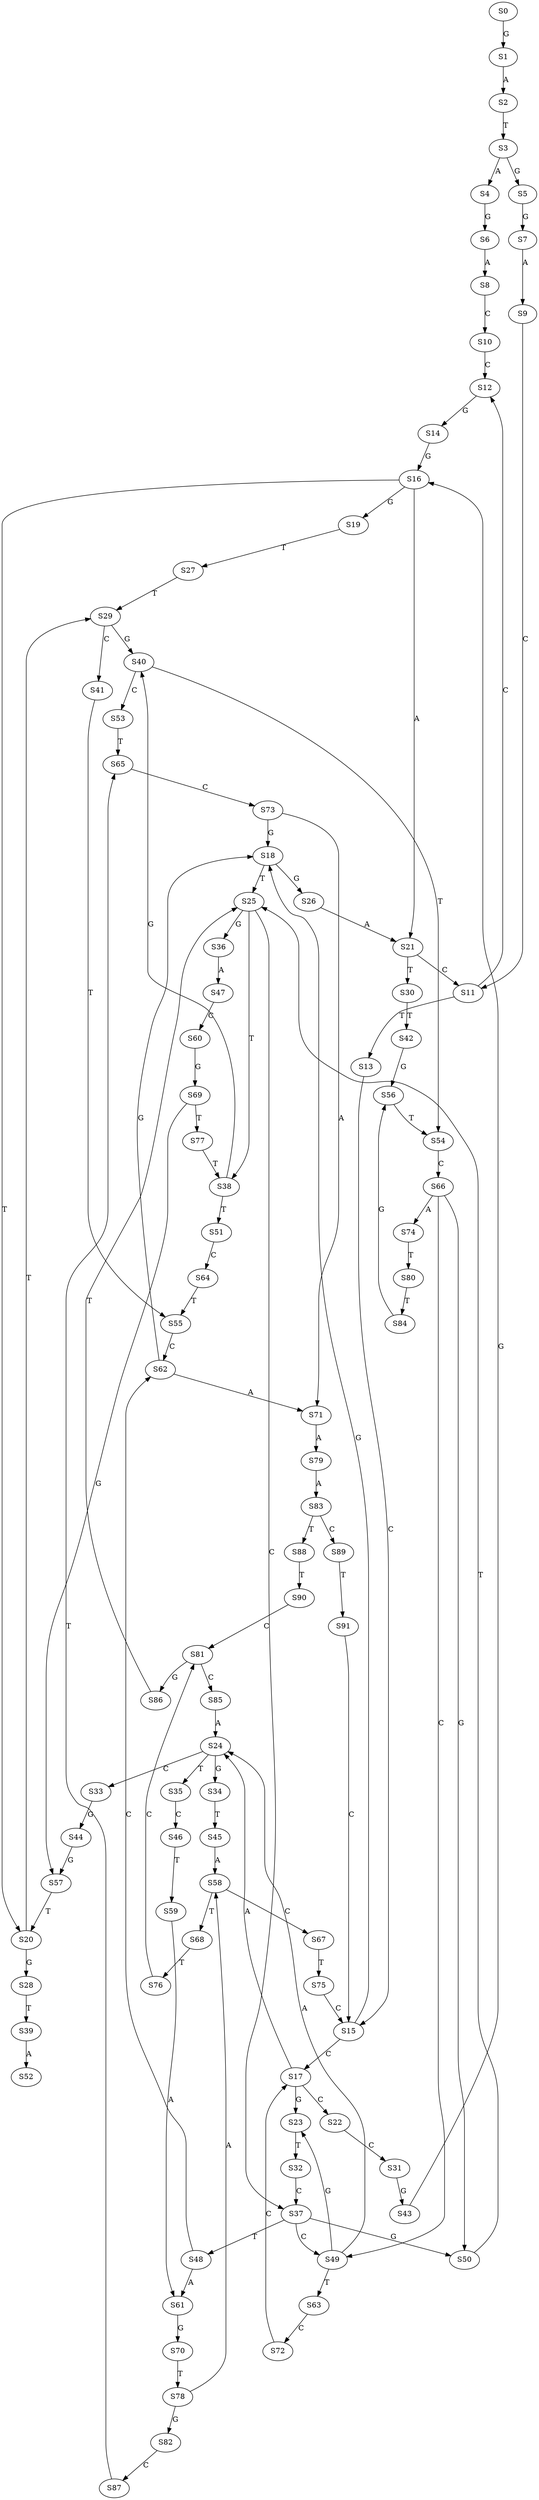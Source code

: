 strict digraph  {
	S0 -> S1 [ label = G ];
	S1 -> S2 [ label = A ];
	S2 -> S3 [ label = T ];
	S3 -> S4 [ label = A ];
	S3 -> S5 [ label = G ];
	S4 -> S6 [ label = G ];
	S5 -> S7 [ label = G ];
	S6 -> S8 [ label = A ];
	S7 -> S9 [ label = A ];
	S8 -> S10 [ label = C ];
	S9 -> S11 [ label = C ];
	S10 -> S12 [ label = C ];
	S11 -> S13 [ label = T ];
	S11 -> S12 [ label = C ];
	S12 -> S14 [ label = G ];
	S13 -> S15 [ label = C ];
	S14 -> S16 [ label = G ];
	S15 -> S17 [ label = C ];
	S15 -> S18 [ label = G ];
	S16 -> S19 [ label = G ];
	S16 -> S20 [ label = T ];
	S16 -> S21 [ label = A ];
	S17 -> S22 [ label = C ];
	S17 -> S23 [ label = G ];
	S17 -> S24 [ label = A ];
	S18 -> S25 [ label = T ];
	S18 -> S26 [ label = G ];
	S19 -> S27 [ label = T ];
	S20 -> S28 [ label = G ];
	S20 -> S29 [ label = T ];
	S21 -> S11 [ label = C ];
	S21 -> S30 [ label = T ];
	S22 -> S31 [ label = C ];
	S23 -> S32 [ label = T ];
	S24 -> S33 [ label = C ];
	S24 -> S34 [ label = G ];
	S24 -> S35 [ label = T ];
	S25 -> S36 [ label = G ];
	S25 -> S37 [ label = C ];
	S25 -> S38 [ label = T ];
	S26 -> S21 [ label = A ];
	S27 -> S29 [ label = T ];
	S28 -> S39 [ label = T ];
	S29 -> S40 [ label = G ];
	S29 -> S41 [ label = C ];
	S30 -> S42 [ label = T ];
	S31 -> S43 [ label = G ];
	S32 -> S37 [ label = C ];
	S33 -> S44 [ label = G ];
	S34 -> S45 [ label = T ];
	S35 -> S46 [ label = C ];
	S36 -> S47 [ label = A ];
	S37 -> S48 [ label = T ];
	S37 -> S49 [ label = C ];
	S37 -> S50 [ label = G ];
	S38 -> S40 [ label = G ];
	S38 -> S51 [ label = T ];
	S39 -> S52 [ label = A ];
	S40 -> S53 [ label = C ];
	S40 -> S54 [ label = T ];
	S41 -> S55 [ label = T ];
	S42 -> S56 [ label = G ];
	S43 -> S16 [ label = G ];
	S44 -> S57 [ label = G ];
	S45 -> S58 [ label = A ];
	S46 -> S59 [ label = T ];
	S47 -> S60 [ label = C ];
	S48 -> S61 [ label = A ];
	S48 -> S62 [ label = C ];
	S49 -> S23 [ label = G ];
	S49 -> S24 [ label = A ];
	S49 -> S63 [ label = T ];
	S50 -> S25 [ label = T ];
	S51 -> S64 [ label = C ];
	S53 -> S65 [ label = T ];
	S54 -> S66 [ label = C ];
	S55 -> S62 [ label = C ];
	S56 -> S54 [ label = T ];
	S57 -> S20 [ label = T ];
	S58 -> S67 [ label = C ];
	S58 -> S68 [ label = T ];
	S59 -> S61 [ label = A ];
	S60 -> S69 [ label = G ];
	S61 -> S70 [ label = G ];
	S62 -> S18 [ label = G ];
	S62 -> S71 [ label = A ];
	S63 -> S72 [ label = C ];
	S64 -> S55 [ label = T ];
	S65 -> S73 [ label = C ];
	S66 -> S49 [ label = C ];
	S66 -> S74 [ label = A ];
	S66 -> S50 [ label = G ];
	S67 -> S75 [ label = T ];
	S68 -> S76 [ label = T ];
	S69 -> S77 [ label = T ];
	S69 -> S57 [ label = G ];
	S70 -> S78 [ label = T ];
	S71 -> S79 [ label = A ];
	S72 -> S17 [ label = C ];
	S73 -> S71 [ label = A ];
	S73 -> S18 [ label = G ];
	S74 -> S80 [ label = T ];
	S75 -> S15 [ label = C ];
	S76 -> S81 [ label = C ];
	S77 -> S38 [ label = T ];
	S78 -> S82 [ label = G ];
	S78 -> S58 [ label = A ];
	S79 -> S83 [ label = A ];
	S80 -> S84 [ label = T ];
	S81 -> S85 [ label = C ];
	S81 -> S86 [ label = G ];
	S82 -> S87 [ label = C ];
	S83 -> S88 [ label = T ];
	S83 -> S89 [ label = C ];
	S84 -> S56 [ label = G ];
	S85 -> S24 [ label = A ];
	S86 -> S25 [ label = T ];
	S87 -> S65 [ label = T ];
	S88 -> S90 [ label = T ];
	S89 -> S91 [ label = T ];
	S90 -> S81 [ label = C ];
	S91 -> S15 [ label = C ];
}
